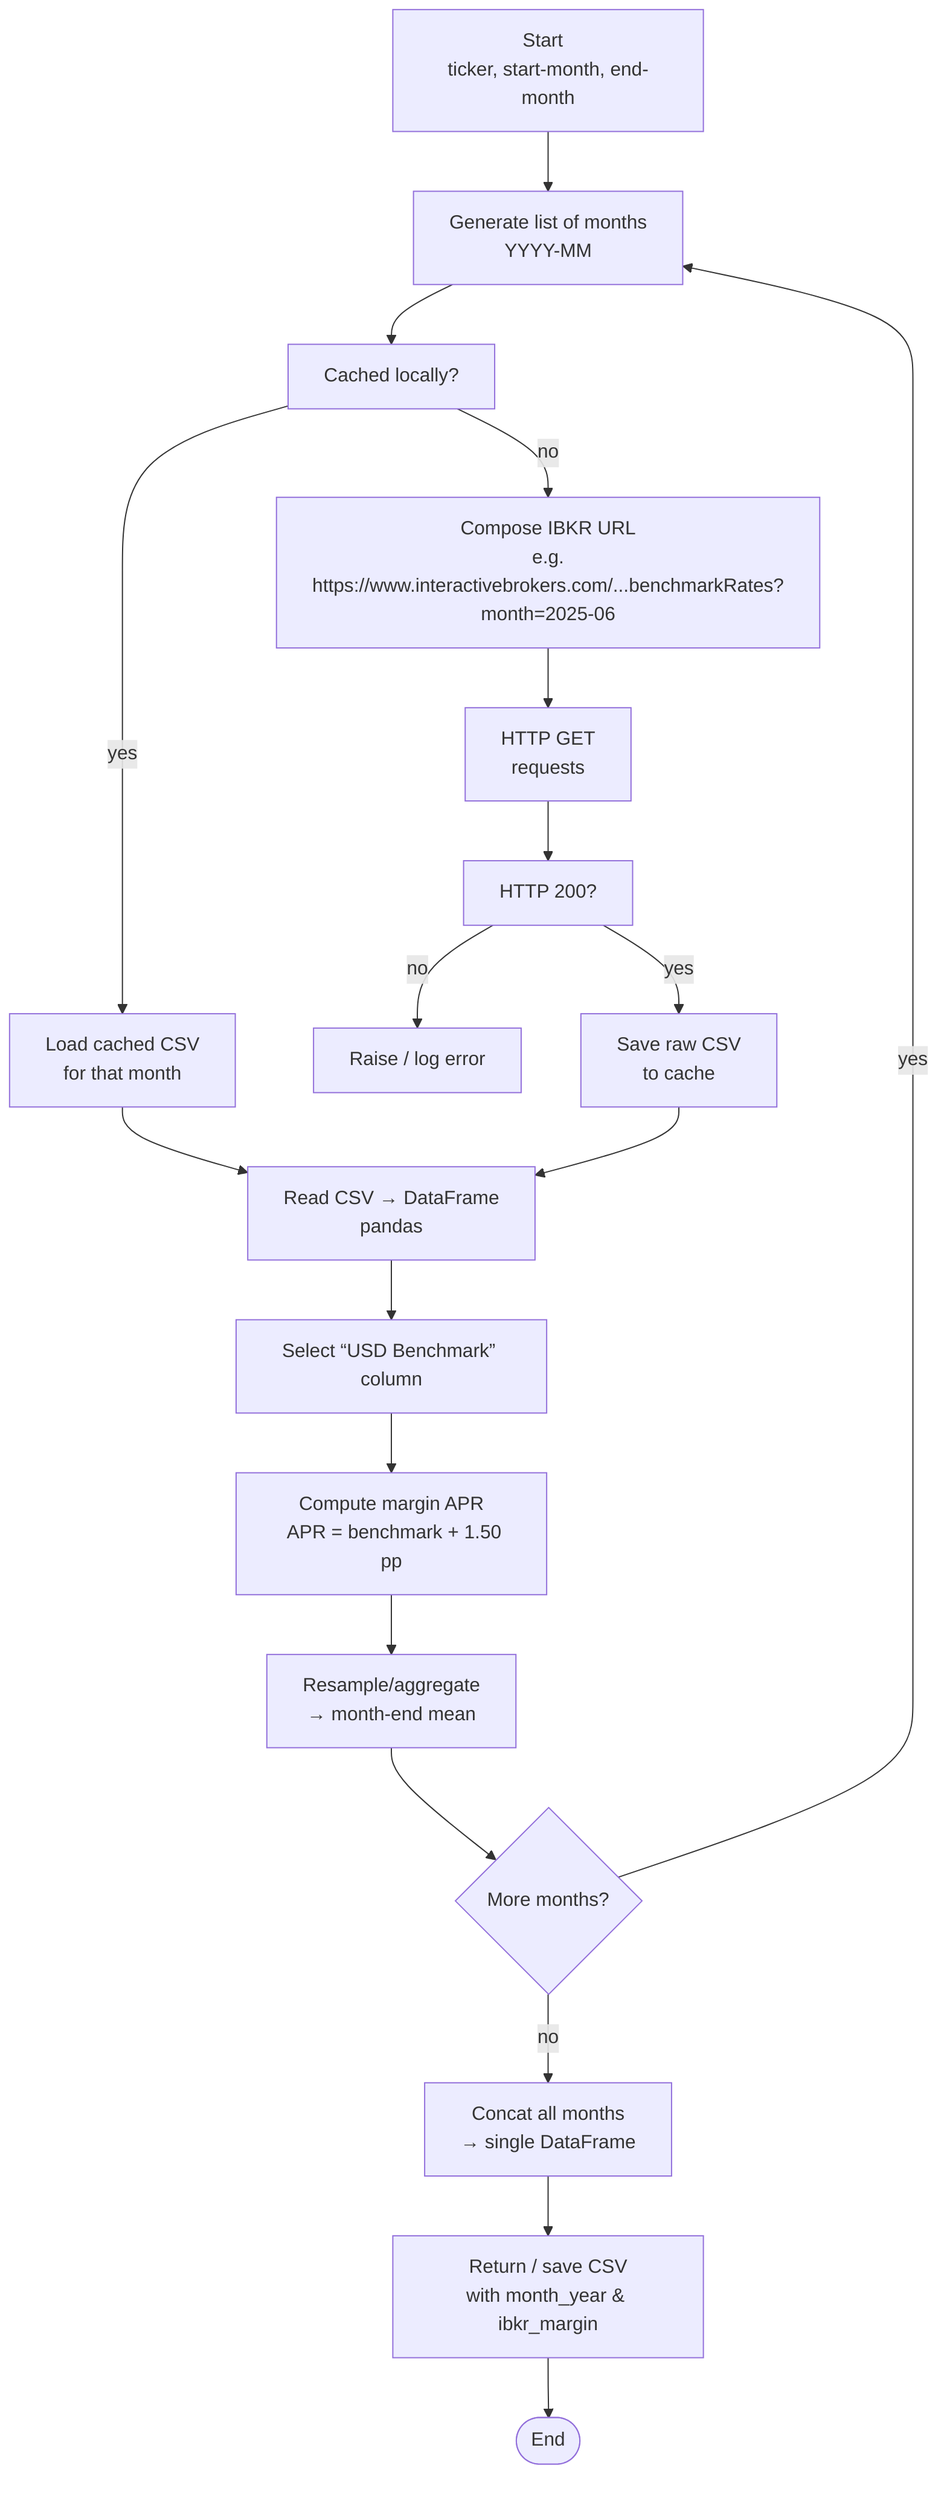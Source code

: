flowchart TD
    %% ---------- Inputs ----------
    A0[Start &nbsp;<br/>ticker, start-month, end-month]
    A0 --> A1[Generate list of months<br/>YYYY-MM]

    %% ---------- Data acquisition ----------
    A1 --> B0[Cached locally?]
    B0 -- yes --> B2[Load cached CSV<br/>for that month] --> C0
    B0 -- no  --> B1[Compose IBKR URL<br/>e.g.<br/>https://www.interactivebrokers.com/...benchmarkRates?month=2025-06]
    B1 --> B3[HTTP GET<br/>requests]
    B3 --> B4[HTTP 200?]
    B4 -- no --> Z1[Raise / log error]
    B4 -- yes --> B5[Save raw CSV<br/>to cache] --> C0

    %% ---------- Parsing & transform ----------
    C0[Read CSV → DataFrame<br/>pandas]
    C0 --> C1[Select “USD Benchmark” column]
    C1 --> C2[Compute margin APR<br/>&nbsp;&nbsp;APR = benchmark + 1.50 pp]
    C2 --> C3[Resample/aggregate<br/>→ month-end mean]
    C3 --> D1{More months?}
    D1 -- yes  --> A1
    D1 -- no   --> D2[Concat all months<br/>→ single DataFrame]

    %% ---------- Output ----------
    D2 --> E1[Return / save CSV<br/>with month_year & ibkr_margin]
    E1 --> F0([End])